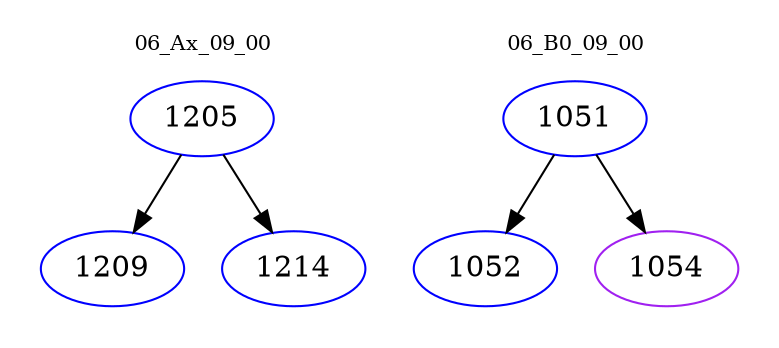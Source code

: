 digraph{
subgraph cluster_0 {
color = white
label = "06_Ax_09_00";
fontsize=10;
T0_1205 [label="1205", color="blue"]
T0_1205 -> T0_1209 [color="black"]
T0_1209 [label="1209", color="blue"]
T0_1205 -> T0_1214 [color="black"]
T0_1214 [label="1214", color="blue"]
}
subgraph cluster_1 {
color = white
label = "06_B0_09_00";
fontsize=10;
T1_1051 [label="1051", color="blue"]
T1_1051 -> T1_1052 [color="black"]
T1_1052 [label="1052", color="blue"]
T1_1051 -> T1_1054 [color="black"]
T1_1054 [label="1054", color="purple"]
}
}

